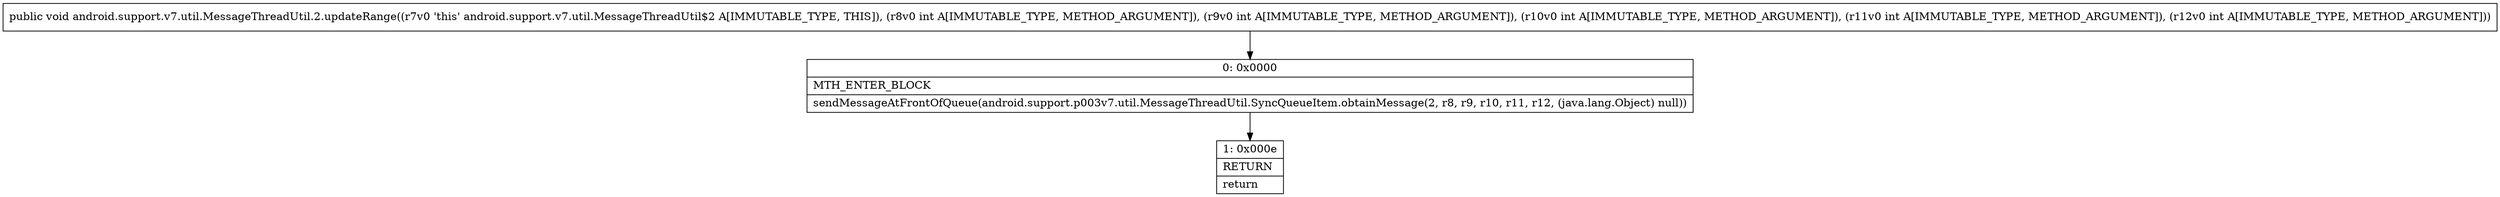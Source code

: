 digraph "CFG forandroid.support.v7.util.MessageThreadUtil.2.updateRange(IIIII)V" {
Node_0 [shape=record,label="{0\:\ 0x0000|MTH_ENTER_BLOCK\l|sendMessageAtFrontOfQueue(android.support.p003v7.util.MessageThreadUtil.SyncQueueItem.obtainMessage(2, r8, r9, r10, r11, r12, (java.lang.Object) null))\l}"];
Node_1 [shape=record,label="{1\:\ 0x000e|RETURN\l|return\l}"];
MethodNode[shape=record,label="{public void android.support.v7.util.MessageThreadUtil.2.updateRange((r7v0 'this' android.support.v7.util.MessageThreadUtil$2 A[IMMUTABLE_TYPE, THIS]), (r8v0 int A[IMMUTABLE_TYPE, METHOD_ARGUMENT]), (r9v0 int A[IMMUTABLE_TYPE, METHOD_ARGUMENT]), (r10v0 int A[IMMUTABLE_TYPE, METHOD_ARGUMENT]), (r11v0 int A[IMMUTABLE_TYPE, METHOD_ARGUMENT]), (r12v0 int A[IMMUTABLE_TYPE, METHOD_ARGUMENT])) }"];
MethodNode -> Node_0;
Node_0 -> Node_1;
}

